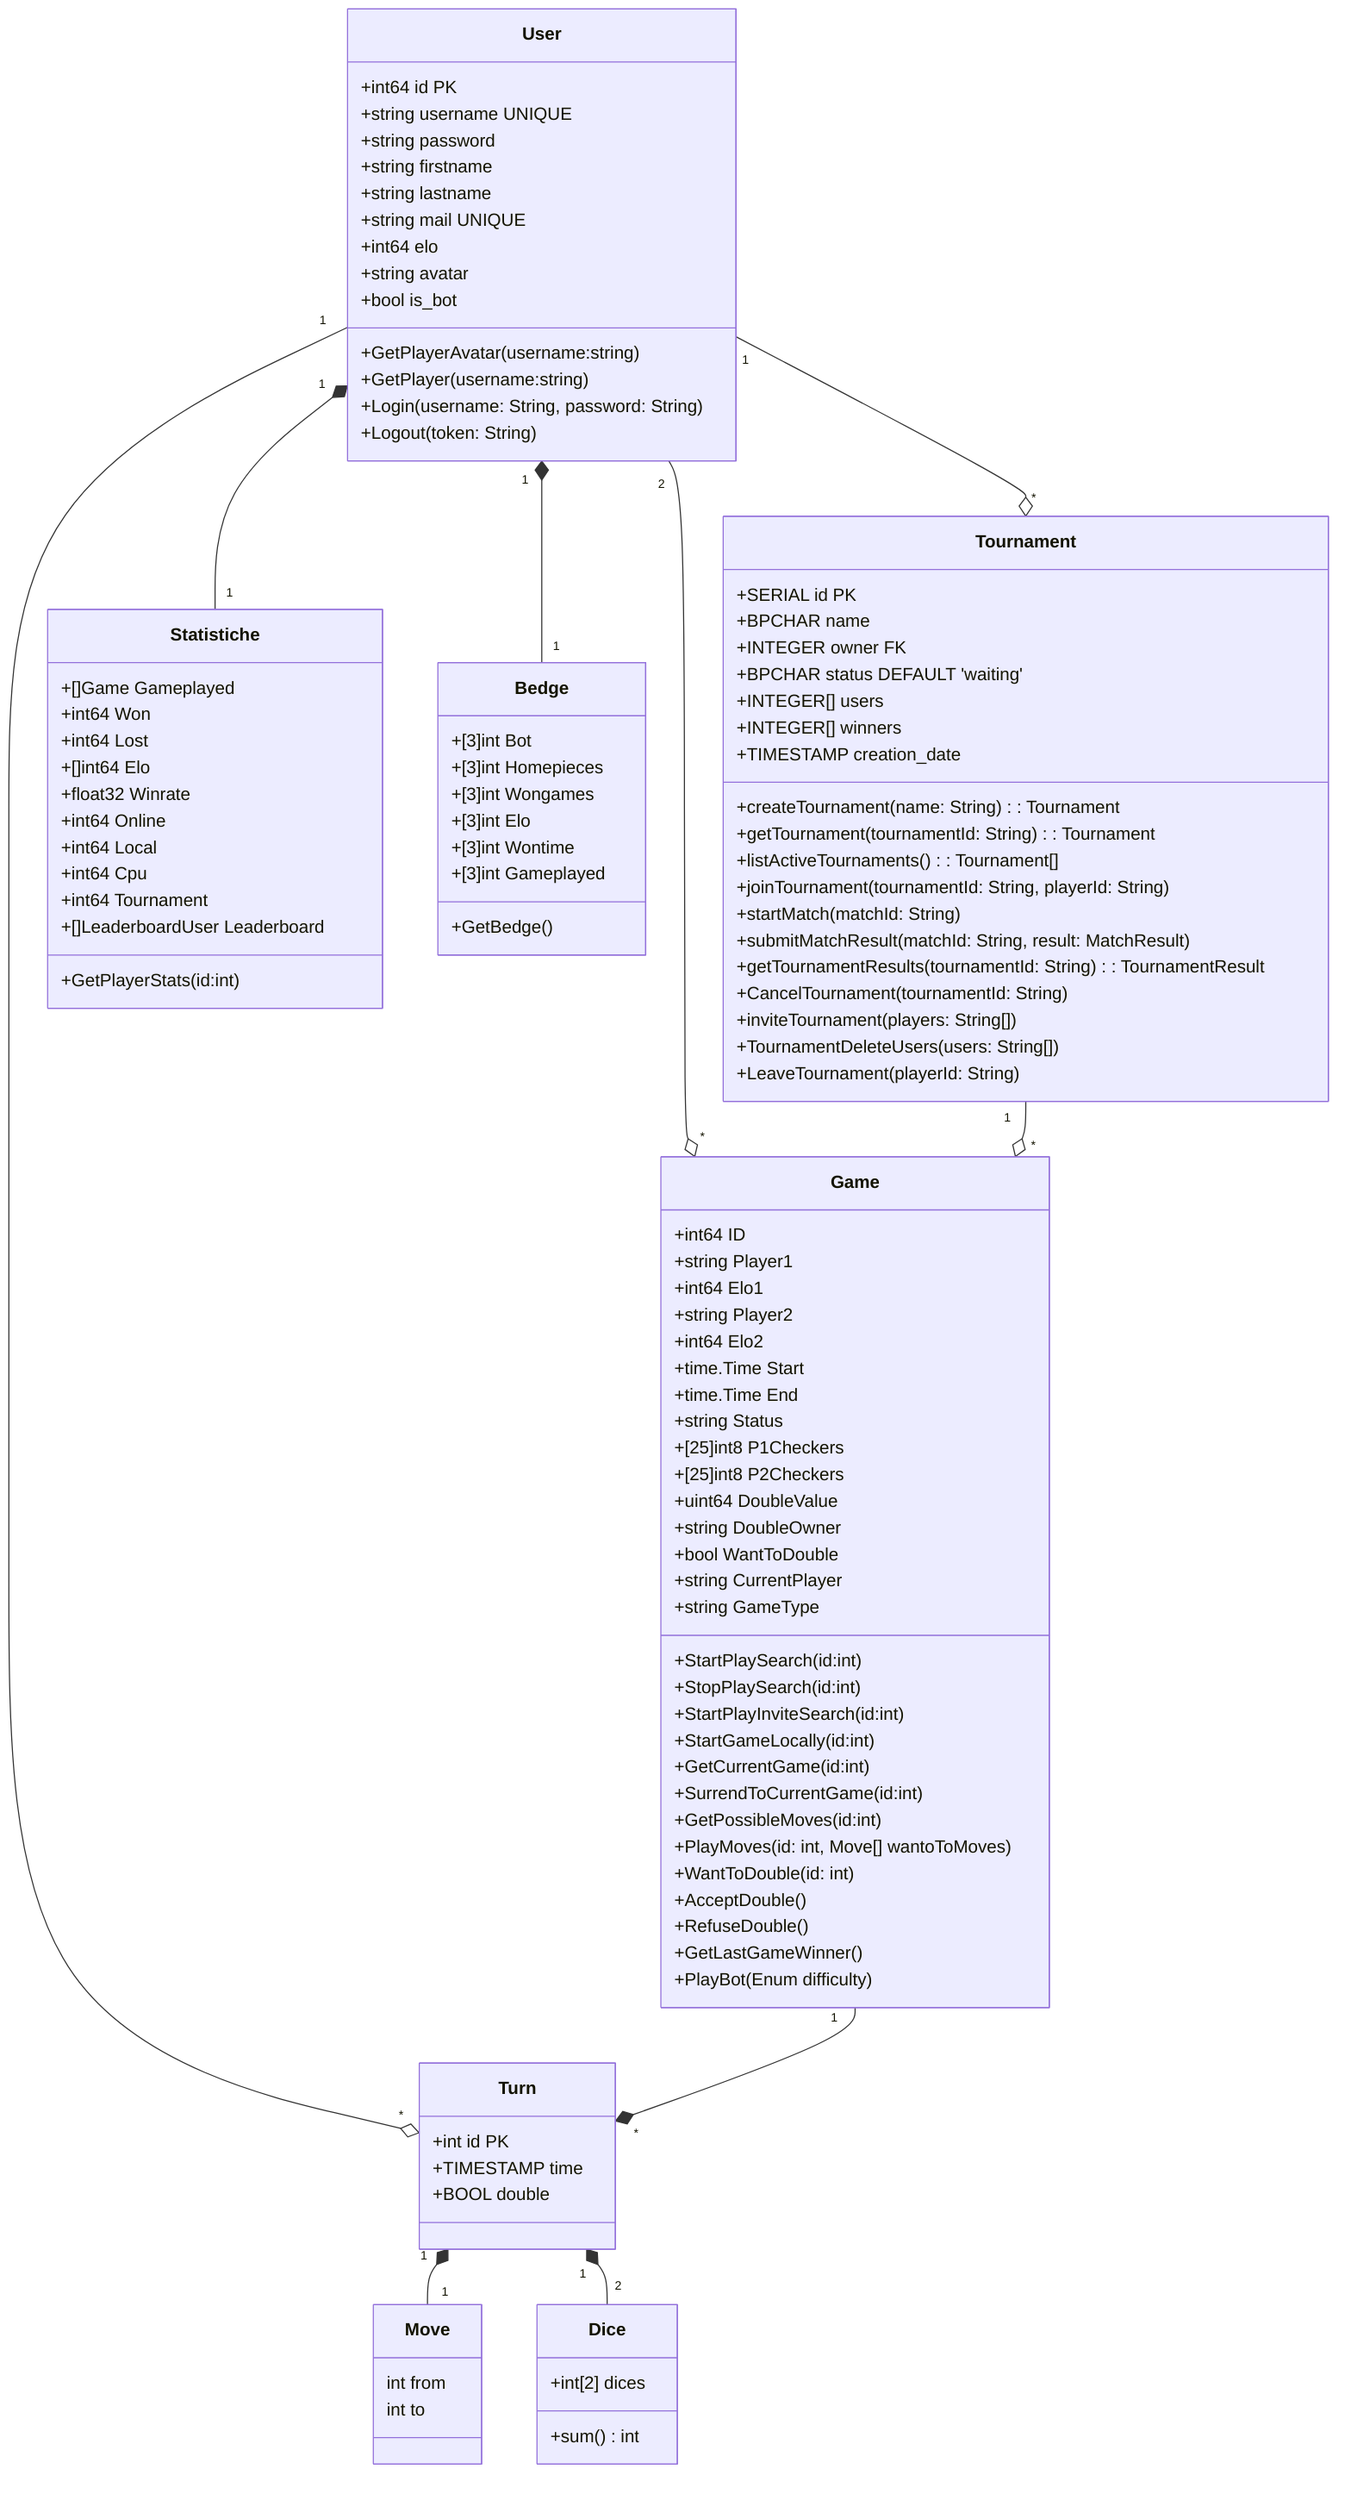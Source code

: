 classDiagram
    User "2" --o "*" Game
    User "1" --o "*" Tournament
    User "1" --o "*" Turn
    User "1" *-- "1" Statistiche
    User "1" *-- "1" Bedge

    Turn "1" *-- "1" Move
    Turn "1" *-- "2" Dice
    
    Game "1" --* "*" Turn
    Tournament "1" --o "*" Game

    class Statistiche {
        +[]Game      Gameplayed
        +int64             Won          
        +int64             Lost         
        +[]int64           Elo          
        +float32           Winrate      
        +int64             Online       
        +int64             Local        
        +int64             Cpu          
        +int64             Tournament   
        +[]LeaderboardUser Leaderboard
        +GetPlayerStats(id:int)
    }
    class Bedge {
        +[3]int  Bot        
        +[3]int  Homepieces 
        +[3]int  Wongames   
        +[3]int  Elo        
        +[3]int  Wontime    
        +[3]int  Gameplayed
        +GetBedge()
    }
    class User {
        +int64 id PK
        +string username UNIQUE
        +string password
        +string firstname
        +string lastname
        +string mail UNIQUE
        +int64 elo
        +string avatar
        +bool is_bot
        +GetPlayerAvatar(username:string)
        +GetPlayer(username:string)
        +Login(username: String, password: String)
        +Logout(token: String)
    }

    class Game {
        +int64   ID
        +string  Player1
        +int64   Elo1
        +string  Player2
        +int64   Elo2
        +time.Time Start
        +time.Time End
        +string  Status
        +[25]int8 P1Checkers
        +[25]int8 P2Checkers
        +uint64  DoubleValue
        +string  DoubleOwner
        +bool    WantToDouble
        +string  CurrentPlayer
        +string  GameType
        +StartPlaySearch(id:int)
        +StopPlaySearch(id:int)
        +StartPlayInviteSearch(id:int)
        +StartGameLocally(id:int)
        +GetCurrentGame(id:int)
        +SurrendToCurrentGame(id:int)
        +GetPossibleMoves(id:int)
        +PlayMoves(id: int, Move[] wantoToMoves)
        +WantToDouble(id: int)
        +AcceptDouble()
        +RefuseDouble()
        +GetLastGameWinner()
        +PlayBot(Enum difficulty)
    }

    class Tournament {
        +SERIAL id PK
        +BPCHAR name
        +INTEGER owner FK
        +BPCHAR status DEFAULT 'waiting'
        +INTEGER[] users
        +INTEGER[] winners
        +TIMESTAMP creation_date

        +createTournament(name: String): Tournament
        +getTournament(tournamentId: String): Tournament
        +listActiveTournaments(): Tournament[]
        +joinTournament(tournamentId: String, playerId: String)
        +startMatch(matchId: String)
        +submitMatchResult(matchId: String, result: MatchResult)
        +getTournamentResults(tournamentId: String): TournamentResult
        +CancelTournament(tournamentId: String)
        +inviteTournament(players: String[])
        +TournamentDeleteUsers(users: String[])
        +LeaveTournament(playerId: String)
    }

    class Turn {
        +int id PK
        +TIMESTAMP time
        +BOOL double
    }

    class Move {
        int from
        int to
    }

    class Dice {
        +int[2] dices
        +sum() int
    }